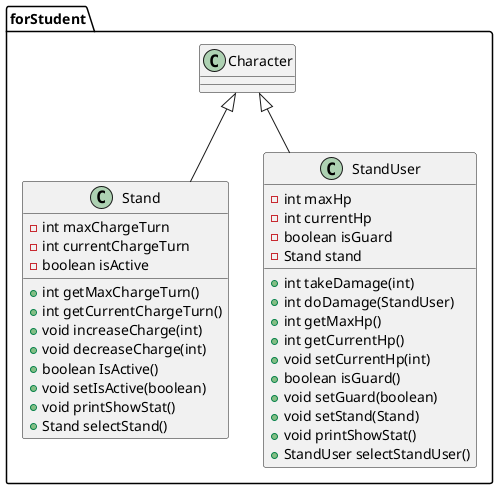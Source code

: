 @startuml
class forStudent.Stand {
- int maxChargeTurn
- int currentChargeTurn
- boolean isActive
+ int getMaxChargeTurn()
+ int getCurrentChargeTurn()
+ void increaseCharge(int)
+ void decreaseCharge(int)
+ boolean IsActive()
+ void setIsActive(boolean)
+ void printShowStat()
+ Stand selectStand()
}


class forStudent.StandUser {
- int maxHp
- int currentHp
- boolean isGuard
- Stand stand
+ int takeDamage(int)
+ int doDamage(StandUser)
+ int getMaxHp()
+ int getCurrentHp()
+ void setCurrentHp(int)
+ boolean isGuard()
+ void setGuard(boolean)
+ void setStand(Stand)
+ void printShowStat()
+ StandUser selectStandUser()
}




forStudent.Character <|-- forStudent.Stand
forStudent.Character <|-- forStudent.StandUser
@enduml